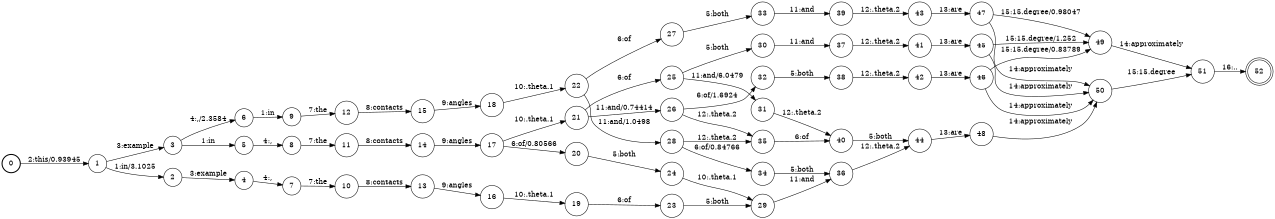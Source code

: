 digraph FST {
rankdir = LR;
size = "8.5,11";
label = "";
center = 1;
orientation = Portrait;
ranksep = "0.4";
nodesep = "0.25";
0 [label = "0", shape = circle, style = bold, fontsize = 14]
	0 -> 1 [label = "2:this/0.93945", fontsize = 14];
1 [label = "1", shape = circle, style = solid, fontsize = 14]
	1 -> 2 [label = "1:in/3.1025", fontsize = 14];
	1 -> 3 [label = "3:example", fontsize = 14];
2 [label = "2", shape = circle, style = solid, fontsize = 14]
	2 -> 4 [label = "3:example", fontsize = 14];
3 [label = "3", shape = circle, style = solid, fontsize = 14]
	3 -> 5 [label = "1:in", fontsize = 14];
	3 -> 6 [label = "4:,/2.3584", fontsize = 14];
4 [label = "4", shape = circle, style = solid, fontsize = 14]
	4 -> 7 [label = "4:,", fontsize = 14];
5 [label = "5", shape = circle, style = solid, fontsize = 14]
	5 -> 8 [label = "4:,", fontsize = 14];
6 [label = "6", shape = circle, style = solid, fontsize = 14]
	6 -> 9 [label = "1:in", fontsize = 14];
7 [label = "7", shape = circle, style = solid, fontsize = 14]
	7 -> 10 [label = "7:the", fontsize = 14];
8 [label = "8", shape = circle, style = solid, fontsize = 14]
	8 -> 11 [label = "7:the", fontsize = 14];
9 [label = "9", shape = circle, style = solid, fontsize = 14]
	9 -> 12 [label = "7:the", fontsize = 14];
10 [label = "10", shape = circle, style = solid, fontsize = 14]
	10 -> 13 [label = "8:contacts", fontsize = 14];
11 [label = "11", shape = circle, style = solid, fontsize = 14]
	11 -> 14 [label = "8:contacts", fontsize = 14];
12 [label = "12", shape = circle, style = solid, fontsize = 14]
	12 -> 15 [label = "8:contacts", fontsize = 14];
13 [label = "13", shape = circle, style = solid, fontsize = 14]
	13 -> 16 [label = "9:angles", fontsize = 14];
14 [label = "14", shape = circle, style = solid, fontsize = 14]
	14 -> 17 [label = "9:angles", fontsize = 14];
15 [label = "15", shape = circle, style = solid, fontsize = 14]
	15 -> 18 [label = "9:angles", fontsize = 14];
16 [label = "16", shape = circle, style = solid, fontsize = 14]
	16 -> 19 [label = "10:.theta.1", fontsize = 14];
17 [label = "17", shape = circle, style = solid, fontsize = 14]
	17 -> 20 [label = "6:of/0.80566", fontsize = 14];
	17 -> 21 [label = "10:.theta.1", fontsize = 14];
18 [label = "18", shape = circle, style = solid, fontsize = 14]
	18 -> 22 [label = "10:.theta.1", fontsize = 14];
19 [label = "19", shape = circle, style = solid, fontsize = 14]
	19 -> 23 [label = "6:of", fontsize = 14];
20 [label = "20", shape = circle, style = solid, fontsize = 14]
	20 -> 24 [label = "5:both", fontsize = 14];
21 [label = "21", shape = circle, style = solid, fontsize = 14]
	21 -> 25 [label = "6:of", fontsize = 14];
	21 -> 26 [label = "11:and/0.74414", fontsize = 14];
22 [label = "22", shape = circle, style = solid, fontsize = 14]
	22 -> 27 [label = "6:of", fontsize = 14];
	22 -> 28 [label = "11:and/1.0498", fontsize = 14];
23 [label = "23", shape = circle, style = solid, fontsize = 14]
	23 -> 29 [label = "5:both", fontsize = 14];
24 [label = "24", shape = circle, style = solid, fontsize = 14]
	24 -> 29 [label = "10:.theta.1", fontsize = 14];
25 [label = "25", shape = circle, style = solid, fontsize = 14]
	25 -> 30 [label = "5:both", fontsize = 14];
	25 -> 31 [label = "11:and/6.0479", fontsize = 14];
26 [label = "26", shape = circle, style = solid, fontsize = 14]
	26 -> 32 [label = "6:of/1.6924", fontsize = 14];
	26 -> 35 [label = "12:.theta.2", fontsize = 14];
27 [label = "27", shape = circle, style = solid, fontsize = 14]
	27 -> 33 [label = "5:both", fontsize = 14];
28 [label = "28", shape = circle, style = solid, fontsize = 14]
	28 -> 34 [label = "6:of/0.84766", fontsize = 14];
	28 -> 35 [label = "12:.theta.2", fontsize = 14];
29 [label = "29", shape = circle, style = solid, fontsize = 14]
	29 -> 36 [label = "11:and", fontsize = 14];
30 [label = "30", shape = circle, style = solid, fontsize = 14]
	30 -> 37 [label = "11:and", fontsize = 14];
31 [label = "31", shape = circle, style = solid, fontsize = 14]
	31 -> 40 [label = "12:.theta.2", fontsize = 14];
32 [label = "32", shape = circle, style = solid, fontsize = 14]
	32 -> 38 [label = "5:both", fontsize = 14];
33 [label = "33", shape = circle, style = solid, fontsize = 14]
	33 -> 39 [label = "11:and", fontsize = 14];
34 [label = "34", shape = circle, style = solid, fontsize = 14]
	34 -> 36 [label = "5:both", fontsize = 14];
35 [label = "35", shape = circle, style = solid, fontsize = 14]
	35 -> 40 [label = "6:of", fontsize = 14];
36 [label = "36", shape = circle, style = solid, fontsize = 14]
	36 -> 44 [label = "12:.theta.2", fontsize = 14];
37 [label = "37", shape = circle, style = solid, fontsize = 14]
	37 -> 41 [label = "12:.theta.2", fontsize = 14];
38 [label = "38", shape = circle, style = solid, fontsize = 14]
	38 -> 42 [label = "12:.theta.2", fontsize = 14];
39 [label = "39", shape = circle, style = solid, fontsize = 14]
	39 -> 43 [label = "12:.theta.2", fontsize = 14];
40 [label = "40", shape = circle, style = solid, fontsize = 14]
	40 -> 44 [label = "5:both", fontsize = 14];
41 [label = "41", shape = circle, style = solid, fontsize = 14]
	41 -> 45 [label = "13:are", fontsize = 14];
42 [label = "42", shape = circle, style = solid, fontsize = 14]
	42 -> 46 [label = "13:are", fontsize = 14];
43 [label = "43", shape = circle, style = solid, fontsize = 14]
	43 -> 47 [label = "13:are", fontsize = 14];
44 [label = "44", shape = circle, style = solid, fontsize = 14]
	44 -> 48 [label = "13:are", fontsize = 14];
45 [label = "45", shape = circle, style = solid, fontsize = 14]
	45 -> 50 [label = "14:approximately", fontsize = 14];
	45 -> 49 [label = "15:15.degree/1.252", fontsize = 14];
46 [label = "46", shape = circle, style = solid, fontsize = 14]
	46 -> 50 [label = "14:approximately", fontsize = 14];
	46 -> 49 [label = "15:15.degree/0.83789", fontsize = 14];
47 [label = "47", shape = circle, style = solid, fontsize = 14]
	47 -> 50 [label = "14:approximately", fontsize = 14];
	47 -> 49 [label = "15:15.degree/0.98047", fontsize = 14];
48 [label = "48", shape = circle, style = solid, fontsize = 14]
	48 -> 50 [label = "14:approximately", fontsize = 14];
49 [label = "49", shape = circle, style = solid, fontsize = 14]
	49 -> 51 [label = "14:approximately", fontsize = 14];
50 [label = "50", shape = circle, style = solid, fontsize = 14]
	50 -> 51 [label = "15:15.degree", fontsize = 14];
51 [label = "51", shape = circle, style = solid, fontsize = 14]
	51 -> 52 [label = "16:..", fontsize = 14];
52 [label = "52", shape = doublecircle, style = solid, fontsize = 14]
}
